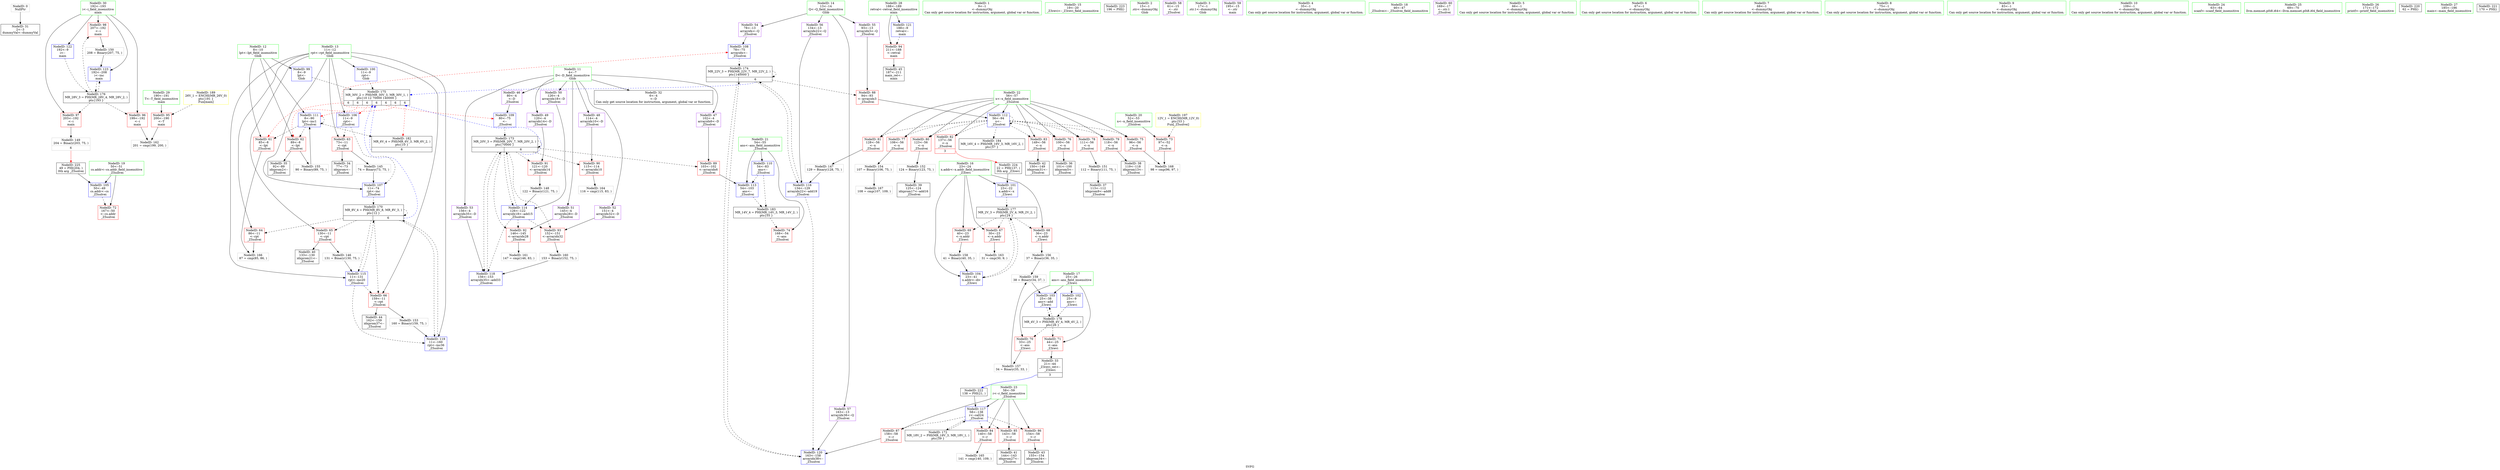 digraph "SVFG" {
	label="SVFG";

	Node0x557693574950 [shape=record,color=grey,label="{NodeID: 0\nNullPtr}"];
	Node0x557693574950 -> Node0x55769358eb20[style=solid];
	Node0x55769358fa20 [shape=record,color=red,label="{NodeID: 97\n203\<--192\n\<--i\nmain\n}"];
	Node0x55769358fa20 -> Node0x557693597240[style=solid];
	Node0x55769358dc00 [shape=record,color=green,label="{NodeID: 14\n13\<--14\nQ\<--Q_field_insensitive\nGlob }"];
	Node0x55769358dc00 -> Node0x557693590e50[style=solid];
	Node0x55769358dc00 -> Node0x557693590f20[style=solid];
	Node0x55769358dc00 -> Node0x557693590ff0[style=solid];
	Node0x55769358dc00 -> Node0x5576935910c0[style=solid];
	Node0x5576935905e0 [shape=record,color=blue,label="{NodeID: 111\n8\<--90\nlpt\<--inc1\n_Z5solvei\n}"];
	Node0x5576935905e0 -> Node0x557693591400[style=dashed];
	Node0x5576935905e0 -> Node0x5576935914d0[style=dashed];
	Node0x5576935905e0 -> Node0x5576935905e0[style=dashed];
	Node0x5576935905e0 -> Node0x5576935a2bf0[style=dashed];
	Node0x55769358e8b0 [shape=record,color=green,label="{NodeID: 28\n188\<--189\nretval\<--retval_field_insensitive\nmain\n}"];
	Node0x55769358e8b0 -> Node0x557693592ed0[style=solid];
	Node0x55769358e8b0 -> Node0x557693595530[style=solid];
	Node0x55769358f470 [shape=record,color=black,label="{NodeID: 42\n150\<--149\nidxprom31\<--\n_Z5solvei\n}"];
	Node0x5576935b2aa0 [shape=record,color=black,label="{NodeID: 222\n138 = PHI(21, )\n}"];
	Node0x5576935b2aa0 -> Node0x5576935951f0[style=solid];
	Node0x557693590ff0 [shape=record,color=purple,label="{NodeID: 56\n134\<--13\narrayidx22\<--Q\n_Z5solvei\n}"];
	Node0x557693590ff0 -> Node0x557693595120[style=solid];
	Node0x557693597840 [shape=record,color=grey,label="{NodeID: 153\n160 = Binary(159, 75, )\n}"];
	Node0x557693597840 -> Node0x557693595390[style=solid];
	Node0x557693591b50 [shape=record,color=red,label="{NodeID: 70\n33\<--25\n\<--ans\n_Z3revi\n}"];
	Node0x557693591b50 -> Node0x557693597e40[style=solid];
	Node0x557693598d40 [shape=record,color=grey,label="{NodeID: 167\n108 = cmp(107, 109, )\n}"];
	Node0x5576935926b0 [shape=record,color=red,label="{NodeID: 84\n140\<--58\n\<--r\n_Z5solvei\n}"];
	Node0x5576935926b0 -> Node0x557693598a40[style=solid];
	Node0x557693575af0 [shape=record,color=green,label="{NodeID: 1\n9\<--1\n\<--dummyObj\nCan only get source location for instruction, argument, global var or function.}"];
	Node0x55769358faf0 [shape=record,color=red,label="{NodeID: 98\n207\<--192\n\<--i\nmain\n}"];
	Node0x55769358faf0 -> Node0x5576935973c0[style=solid];
	Node0x55769358dd00 [shape=record,color=green,label="{NodeID: 15\n19\<--20\n_Z3revi\<--_Z3revi_field_insensitive\n}"];
	Node0x5576935906b0 [shape=record,color=blue,label="{NodeID: 112\n56\<--94\nx\<--\n_Z5solvei\n}"];
	Node0x5576935906b0 -> Node0x557693591f60[style=dashed];
	Node0x5576935906b0 -> Node0x557693592030[style=dashed];
	Node0x5576935906b0 -> Node0x557693592100[style=dashed];
	Node0x5576935906b0 -> Node0x5576935921d0[style=dashed];
	Node0x5576935906b0 -> Node0x5576935922a0[style=dashed];
	Node0x5576935906b0 -> Node0x557693592370[style=dashed];
	Node0x5576935906b0 -> Node0x557693592440[style=dashed];
	Node0x5576935906b0 -> Node0x557693592510[style=dashed];
	Node0x5576935906b0 -> Node0x5576935925e0[style=dashed];
	Node0x5576935906b0 -> Node0x5576935906b0[style=dashed];
	Node0x5576935906b0 -> Node0x5576935a35f0[style=dashed];
	Node0x55769358e980 [shape=record,color=green,label="{NodeID: 29\n190\<--191\nT\<--T_field_insensitive\nmain\n}"];
	Node0x55769358e980 -> Node0x557693592fa0[style=solid];
	Node0x55769358f540 [shape=record,color=black,label="{NodeID: 43\n155\<--154\nidxprom34\<--\n_Z5solvei\n}"];
	Node0x5576935b3220 [shape=record,color=black,label="{NodeID: 223\n196 = PHI()\n}"];
	Node0x5576935910c0 [shape=record,color=purple,label="{NodeID: 57\n163\<--13\narrayidx38\<--Q\n_Z5solvei\n}"];
	Node0x5576935910c0 -> Node0x557693595460[style=solid];
	Node0x5576935979c0 [shape=record,color=grey,label="{NodeID: 154\n107 = Binary(106, 75, )\n}"];
	Node0x5576935979c0 -> Node0x557693598d40[style=solid];
	Node0x557693591c20 [shape=record,color=red,label="{NodeID: 71\n44\<--25\n\<--ans\n_Z3revi\n}"];
	Node0x557693591c20 -> Node0x55769358ed20[style=solid];
	Node0x557693598ec0 [shape=record,color=grey,label="{NodeID: 168\n98 = cmp(96, 97, )\n}"];
	Node0x557693592780 [shape=record,color=red,label="{NodeID: 85\n143\<--58\n\<--r\n_Z5solvei\n}"];
	Node0x557693592780 -> Node0x55769358f3a0[style=solid];
	Node0x55769358c930 [shape=record,color=green,label="{NodeID: 2\n15\<--1\n.str\<--dummyObj\nGlob }"];
	Node0x5576935a2bf0 [shape=record,color=black,label="{NodeID: 182\nMR_6V_4 = PHI(MR_6V_3, MR_6V_2, )\npts\{10 \}\n|{<s0>6}}"];
	Node0x5576935a2bf0:s0 -> Node0x5576935a0890[style=dashed,color=blue];
	Node0x55769358fbc0 [shape=record,color=blue,label="{NodeID: 99\n8\<--9\nlpt\<--\nGlob }"];
	Node0x55769358fbc0 -> Node0x5576935a0890[style=dashed];
	Node0x55769358de00 [shape=record,color=green,label="{NodeID: 16\n23\<--24\nx.addr\<--x.addr_field_insensitive\n_Z3revi\n}"];
	Node0x55769358de00 -> Node0x5576935918e0[style=solid];
	Node0x55769358de00 -> Node0x5576935919b0[style=solid];
	Node0x55769358de00 -> Node0x557693591a80[style=solid];
	Node0x55769358de00 -> Node0x55769358fdc0[style=solid];
	Node0x55769358de00 -> Node0x557693590030[style=solid];
	Node0x557693590780 [shape=record,color=blue,label="{NodeID: 113\n54\<--103\nans\<--\n_Z5solvei\n}"];
	Node0x557693590780 -> Node0x5576935a30f0[style=dashed];
	Node0x55769358ea50 [shape=record,color=green,label="{NodeID: 30\n192\<--193\ni\<--i_field_insensitive\nmain\n}"];
	Node0x55769358ea50 -> Node0x55769358f950[style=solid];
	Node0x55769358ea50 -> Node0x55769358fa20[style=solid];
	Node0x55769358ea50 -> Node0x55769358faf0[style=solid];
	Node0x55769358ea50 -> Node0x557693595600[style=solid];
	Node0x55769358ea50 -> Node0x5576935956d0[style=solid];
	Node0x55769358f610 [shape=record,color=black,label="{NodeID: 44\n162\<--159\nidxprom37\<--\n_Z5solvei\n}"];
	Node0x5576935b32f0 [shape=record,color=black,label="{NodeID: 224\n22 = PHI(137, )\n0th arg _Z3revi }"];
	Node0x5576935b32f0 -> Node0x55769358fdc0[style=solid];
	Node0x557693591190 [shape=record,color=purple,label="{NodeID: 58\n61\<--15\n\<--.str\n_Z5solvei\n}"];
	Node0x557693597b40 [shape=record,color=grey,label="{NodeID: 155\n90 = Binary(89, 75, )\n}"];
	Node0x557693597b40 -> Node0x5576935905e0[style=solid];
	Node0x557693591cf0 [shape=record,color=red,label="{NodeID: 72\n167\<--50\n\<--cs.addr\n_Z5solvei\n}"];
	Node0x557693592850 [shape=record,color=red,label="{NodeID: 86\n154\<--58\n\<--r\n_Z5solvei\n}"];
	Node0x557693592850 -> Node0x55769358f540[style=solid];
	Node0x55769358cc30 [shape=record,color=green,label="{NodeID: 3\n17\<--1\n.str.1\<--dummyObj\nGlob }"];
	Node0x5576935a30f0 [shape=record,color=black,label="{NodeID: 183\nMR_14V_4 = PHI(MR_14V_3, MR_14V_2, )\npts\{55 \}\n}"];
	Node0x5576935a30f0 -> Node0x557693591e90[style=dashed];
	Node0x55769358fcc0 [shape=record,color=blue,label="{NodeID: 100\n11\<--9\nrpt\<--\nGlob }"];
	Node0x55769358fcc0 -> Node0x5576935a0890[style=dashed];
	Node0x55769358ded0 [shape=record,color=green,label="{NodeID: 17\n25\<--26\nans\<--ans_field_insensitive\n_Z3revi\n}"];
	Node0x55769358ded0 -> Node0x557693591b50[style=solid];
	Node0x55769358ded0 -> Node0x557693591c20[style=solid];
	Node0x55769358ded0 -> Node0x55769358fe90[style=solid];
	Node0x55769358ded0 -> Node0x55769358ff60[style=solid];
	Node0x557693593d40 [shape=record,color=yellow,style=double,label="{NodeID: 197\n12V_1 = ENCHI(MR_12V_0)\npts\{53 \}\nFun[_Z5solvei]}"];
	Node0x557693593d40 -> Node0x557693591dc0[style=dashed];
	Node0x557693590850 [shape=record,color=blue,label="{NodeID: 114\n126\<--122\narrayidx18\<--add15\n_Z5solvei\n}"];
	Node0x557693590850 -> Node0x557693592d30[style=dashed];
	Node0x557693590850 -> Node0x557693592e00[style=dashed];
	Node0x557693590850 -> Node0x5576935952c0[style=dashed];
	Node0x557693590850 -> Node0x55769359fe90[style=dashed];
	Node0x55769358eb20 [shape=record,color=black,label="{NodeID: 31\n2\<--3\ndummyVal\<--dummyVal\n}"];
	Node0x55769358f6e0 [shape=record,color=black,label="{NodeID: 45\n187\<--211\nmain_ret\<--\nmain\n}"];
	Node0x5576935b3420 [shape=record,color=black,label="{NodeID: 225\n49 = PHI(204, )\n0th arg _Z5solvei }"];
	Node0x5576935b3420 -> Node0x557693590100[style=solid];
	Node0x557693591260 [shape=record,color=purple,label="{NodeID: 59\n195\<--15\n\<--.str\nmain\n}"];
	Node0x557693597cc0 [shape=record,color=grey,label="{NodeID: 156\n37 = Binary(36, 35, )\n}"];
	Node0x557693597cc0 -> Node0x557693598140[style=solid];
	Node0x557693591dc0 [shape=record,color=red,label="{NodeID: 73\n97\<--52\n\<--n\n_Z5solvei\n}"];
	Node0x557693591dc0 -> Node0x557693598ec0[style=solid];
	Node0x55769359ef90 [shape=record,color=black,label="{NodeID: 170\nMR_8V_4 = PHI(MR_8V_8, MR_8V_3, )\npts\{12 \}\n|{|<s6>6}}"];
	Node0x55769359ef90 -> Node0x557693591670[style=dashed];
	Node0x55769359ef90 -> Node0x557693591740[style=dashed];
	Node0x55769359ef90 -> Node0x557693591810[style=dashed];
	Node0x55769359ef90 -> Node0x557693595090[style=dashed];
	Node0x55769359ef90 -> Node0x557693595390[style=dashed];
	Node0x55769359ef90 -> Node0x55769359ef90[style=dashed];
	Node0x55769359ef90:s6 -> Node0x5576935a0890[style=dashed,color=blue];
	Node0x557693592920 [shape=record,color=red,label="{NodeID: 87\n158\<--58\n\<--r\n_Z5solvei\n}"];
	Node0x557693592920 -> Node0x557693595460[style=solid];
	Node0x55769358ccc0 [shape=record,color=green,label="{NodeID: 4\n35\<--1\n\<--dummyObj\nCan only get source location for instruction, argument, global var or function.}"];
	Node0x5576935a35f0 [shape=record,color=black,label="{NodeID: 184\nMR_16V_4 = PHI(MR_16V_3, MR_16V_2, )\npts\{57 \}\n}"];
	Node0x55769358fdc0 [shape=record,color=blue,label="{NodeID: 101\n23\<--22\nx.addr\<--x\n_Z3revi\n}"];
	Node0x55769358fdc0 -> Node0x5576935a12f0[style=dashed];
	Node0x55769358dfa0 [shape=record,color=green,label="{NodeID: 18\n46\<--47\n_Z5solvei\<--_Z5solvei_field_insensitive\n}"];
	Node0x557693595090 [shape=record,color=blue,label="{NodeID: 115\n11\<--131\nrpt\<--inc20\n_Z5solvei\n}"];
	Node0x557693595090 -> Node0x557693591810[style=dashed];
	Node0x557693595090 -> Node0x557693595390[style=dashed];
	Node0x557693595090 -> Node0x55769359ef90[style=dashed];
	Node0x55769358ec20 [shape=record,color=black,label="{NodeID: 32\n6\<--4\n\<--D\nCan only get source location for instruction, argument, global var or function.}"];
	Node0x55769358f7b0 [shape=record,color=purple,label="{NodeID: 46\n80\<--4\n\<--D\n_Z5solvei\n}"];
	Node0x55769358f7b0 -> Node0x557693590440[style=solid];
	Node0x557693591330 [shape=record,color=purple,label="{NodeID: 60\n169\<--17\n\<--.str.1\n_Z5solvei\n}"];
	Node0x557693597e40 [shape=record,color=grey,label="{NodeID: 157\n34 = Binary(35, 33, )\n}"];
	Node0x557693597e40 -> Node0x557693598140[style=solid];
	Node0x557693591e90 [shape=record,color=red,label="{NodeID: 74\n168\<--54\n\<--ans\n_Z5solvei\n}"];
	Node0x5576935929f0 [shape=record,color=red,label="{NodeID: 88\n94\<--93\n\<--arrayidx3\n_Z5solvei\n}"];
	Node0x5576935929f0 -> Node0x5576935906b0[style=solid];
	Node0x55769358cd50 [shape=record,color=green,label="{NodeID: 5\n66\<--1\n\<--dummyObj\nCan only get source location for instruction, argument, global var or function.}"];
	Node0x55769358fe90 [shape=record,color=blue,label="{NodeID: 102\n25\<--9\nans\<--\n_Z3revi\n}"];
	Node0x55769358fe90 -> Node0x5576935a17f0[style=dashed];
	Node0x55769358e0a0 [shape=record,color=green,label="{NodeID: 19\n50\<--51\ncs.addr\<--cs.addr_field_insensitive\n_Z5solvei\n}"];
	Node0x55769358e0a0 -> Node0x557693591cf0[style=solid];
	Node0x55769358e0a0 -> Node0x557693590100[style=solid];
	Node0x557693595120 [shape=record,color=blue,label="{NodeID: 116\n134\<--129\narrayidx22\<--add19\n_Z5solvei\n}"];
	Node0x557693595120 -> Node0x557693595460[style=dashed];
	Node0x557693595120 -> Node0x5576935a0390[style=dashed];
	Node0x55769358ed20 [shape=record,color=black,label="{NodeID: 33\n21\<--44\n_Z3revi_ret\<--\n_Z3revi\n|{<s0>3}}"];
	Node0x55769358ed20:s0 -> Node0x5576935b2aa0[style=solid,color=blue];
	Node0x55769358f880 [shape=record,color=purple,label="{NodeID: 47\n102\<--4\narrayidx6\<--D\n_Z5solvei\n}"];
	Node0x55769358f880 -> Node0x557693592ac0[style=solid];
	Node0x557693591400 [shape=record,color=red,label="{NodeID: 61\n85\<--8\n\<--lpt\n_Z5solvei\n}"];
	Node0x557693591400 -> Node0x557693598bc0[style=solid];
	Node0x557693597fc0 [shape=record,color=grey,label="{NodeID: 158\n41 = Binary(40, 35, )\n}"];
	Node0x557693597fc0 -> Node0x557693590030[style=solid];
	Node0x557693591f60 [shape=record,color=red,label="{NodeID: 75\n96\<--56\n\<--x\n_Z5solvei\n}"];
	Node0x557693591f60 -> Node0x557693598ec0[style=solid];
	Node0x55769359f990 [shape=record,color=black,label="{NodeID: 172\nMR_18V_2 = PHI(MR_18V_3, MR_18V_1, )\npts\{59 \}\n}"];
	Node0x55769359f990 -> Node0x5576935951f0[style=dashed];
	Node0x557693592ac0 [shape=record,color=red,label="{NodeID: 89\n103\<--102\n\<--arrayidx6\n_Z5solvei\n}"];
	Node0x557693592ac0 -> Node0x557693590780[style=solid];
	Node0x55769358cde0 [shape=record,color=green,label="{NodeID: 6\n67\<--1\n\<--dummyObj\nCan only get source location for instruction, argument, global var or function.}"];
	Node0x55769358ff60 [shape=record,color=blue,label="{NodeID: 103\n25\<--38\nans\<--add\n_Z3revi\n}"];
	Node0x55769358ff60 -> Node0x5576935a17f0[style=dashed];
	Node0x55769358e170 [shape=record,color=green,label="{NodeID: 20\n52\<--53\nn\<--n_field_insensitive\n_Z5solvei\n}"];
	Node0x55769358e170 -> Node0x557693591dc0[style=solid];
	Node0x5576935951f0 [shape=record,color=blue,label="{NodeID: 117\n58\<--138\nr\<--call24\n_Z5solvei\n}"];
	Node0x5576935951f0 -> Node0x5576935926b0[style=dashed];
	Node0x5576935951f0 -> Node0x557693592780[style=dashed];
	Node0x5576935951f0 -> Node0x557693592850[style=dashed];
	Node0x5576935951f0 -> Node0x557693592920[style=dashed];
	Node0x5576935951f0 -> Node0x55769359f990[style=dashed];
	Node0x55769358edf0 [shape=record,color=black,label="{NodeID: 34\n77\<--73\nidxprom\<--\n_Z5solvei\n}"];
	Node0x557693590970 [shape=record,color=purple,label="{NodeID: 48\n114\<--4\narrayidx10\<--D\n_Z5solvei\n}"];
	Node0x557693590970 -> Node0x557693592b90[style=solid];
	Node0x557693596c40 [shape=record,color=grey,label="{NodeID: 145\n74 = Binary(73, 75, )\n}"];
	Node0x557693596c40 -> Node0x5576935902a0[style=solid];
	Node0x5576935914d0 [shape=record,color=red,label="{NodeID: 62\n89\<--8\n\<--lpt\n_Z5solvei\n}"];
	Node0x5576935914d0 -> Node0x55769358eec0[style=solid];
	Node0x5576935914d0 -> Node0x557693597b40[style=solid];
	Node0x557693598140 [shape=record,color=grey,label="{NodeID: 159\n38 = Binary(34, 37, )\n}"];
	Node0x557693598140 -> Node0x55769358ff60[style=solid];
	Node0x557693592030 [shape=record,color=red,label="{NodeID: 76\n100\<--56\n\<--x\n_Z5solvei\n}"];
	Node0x557693592030 -> Node0x55769358ef90[style=solid];
	Node0x55769359fe90 [shape=record,color=black,label="{NodeID: 173\nMR_20V_3 = PHI(MR_20V_7, MR_20V_2, )\npts\{70000 \}\n|{|<s8>6}}"];
	Node0x55769359fe90 -> Node0x557693592ac0[style=dashed];
	Node0x55769359fe90 -> Node0x557693592b90[style=dashed];
	Node0x55769359fe90 -> Node0x557693592c60[style=dashed];
	Node0x55769359fe90 -> Node0x557693592d30[style=dashed];
	Node0x55769359fe90 -> Node0x557693592e00[style=dashed];
	Node0x55769359fe90 -> Node0x557693590850[style=dashed];
	Node0x55769359fe90 -> Node0x5576935952c0[style=dashed];
	Node0x55769359fe90 -> Node0x55769359fe90[style=dashed];
	Node0x55769359fe90:s8 -> Node0x5576935a0890[style=dashed,color=blue];
	Node0x557693592b90 [shape=record,color=red,label="{NodeID: 90\n115\<--114\n\<--arrayidx10\n_Z5solvei\n}"];
	Node0x557693592b90 -> Node0x5576935988c0[style=solid];
	Node0x55769358d620 [shape=record,color=green,label="{NodeID: 7\n68\<--1\n\<--dummyObj\nCan only get source location for instruction, argument, global var or function.}"];
	Node0x557693590030 [shape=record,color=blue,label="{NodeID: 104\n23\<--41\nx.addr\<--div\n_Z3revi\n}"];
	Node0x557693590030 -> Node0x5576935a12f0[style=dashed];
	Node0x55769358e240 [shape=record,color=green,label="{NodeID: 21\n54\<--55\nans\<--ans_field_insensitive\n_Z5solvei\n}"];
	Node0x55769358e240 -> Node0x557693591e90[style=solid];
	Node0x55769358e240 -> Node0x557693590510[style=solid];
	Node0x55769358e240 -> Node0x557693590780[style=solid];
	Node0x5576935952c0 [shape=record,color=blue,label="{NodeID: 118\n156\<--153\narrayidx35\<--add33\n_Z5solvei\n}"];
	Node0x5576935952c0 -> Node0x55769359fe90[style=dashed];
	Node0x55769358eec0 [shape=record,color=black,label="{NodeID: 35\n92\<--89\nidxprom2\<--\n_Z5solvei\n}"];
	Node0x557693590a40 [shape=record,color=purple,label="{NodeID: 49\n120\<--4\narrayidx14\<--D\n_Z5solvei\n}"];
	Node0x557693590a40 -> Node0x557693592c60[style=solid];
	Node0x557693596dc0 [shape=record,color=grey,label="{NodeID: 146\n131 = Binary(130, 75, )\n}"];
	Node0x557693596dc0 -> Node0x557693595090[style=solid];
	Node0x5576935915a0 [shape=record,color=red,label="{NodeID: 63\n73\<--11\n\<--rpt\n_Z5solvei\n}"];
	Node0x5576935915a0 -> Node0x55769358edf0[style=solid];
	Node0x5576935915a0 -> Node0x557693596c40[style=solid];
	Node0x5576935982c0 [shape=record,color=grey,label="{NodeID: 160\n153 = Binary(152, 75, )\n}"];
	Node0x5576935982c0 -> Node0x5576935952c0[style=solid];
	Node0x557693592100 [shape=record,color=red,label="{NodeID: 77\n106\<--56\n\<--x\n_Z5solvei\n}"];
	Node0x557693592100 -> Node0x5576935979c0[style=solid];
	Node0x5576935a0390 [shape=record,color=black,label="{NodeID: 174\nMR_22V_3 = PHI(MR_22V_7, MR_22V_2, )\npts\{140000 \}\n|{|<s4>6}}"];
	Node0x5576935a0390 -> Node0x5576935929f0[style=dashed];
	Node0x5576935a0390 -> Node0x557693595120[style=dashed];
	Node0x5576935a0390 -> Node0x557693595460[style=dashed];
	Node0x5576935a0390 -> Node0x5576935a0390[style=dashed];
	Node0x5576935a0390:s4 -> Node0x5576935a0890[style=dashed,color=blue];
	Node0x557693592c60 [shape=record,color=red,label="{NodeID: 91\n121\<--120\n\<--arrayidx14\n_Z5solvei\n}"];
	Node0x557693592c60 -> Node0x5576935970c0[style=solid];
	Node0x55769358d6b0 [shape=record,color=green,label="{NodeID: 8\n75\<--1\n\<--dummyObj\nCan only get source location for instruction, argument, global var or function.}"];
	Node0x557693590100 [shape=record,color=blue,label="{NodeID: 105\n50\<--49\ncs.addr\<--cs\n_Z5solvei\n}"];
	Node0x557693590100 -> Node0x557693591cf0[style=dashed];
	Node0x55769358e310 [shape=record,color=green,label="{NodeID: 22\n56\<--57\nx\<--x_field_insensitive\n_Z5solvei\n}"];
	Node0x55769358e310 -> Node0x557693591f60[style=solid];
	Node0x55769358e310 -> Node0x557693592030[style=solid];
	Node0x55769358e310 -> Node0x557693592100[style=solid];
	Node0x55769358e310 -> Node0x5576935921d0[style=solid];
	Node0x55769358e310 -> Node0x5576935922a0[style=solid];
	Node0x55769358e310 -> Node0x557693592370[style=solid];
	Node0x55769358e310 -> Node0x557693592440[style=solid];
	Node0x55769358e310 -> Node0x557693592510[style=solid];
	Node0x55769358e310 -> Node0x5576935925e0[style=solid];
	Node0x55769358e310 -> Node0x5576935906b0[style=solid];
	Node0x557693595390 [shape=record,color=blue,label="{NodeID: 119\n11\<--160\nrpt\<--inc36\n_Z5solvei\n}"];
	Node0x557693595390 -> Node0x55769359ef90[style=dashed];
	Node0x55769358ef90 [shape=record,color=black,label="{NodeID: 36\n101\<--100\nidxprom5\<--\n_Z5solvei\n}"];
	Node0x557693590b10 [shape=record,color=purple,label="{NodeID: 50\n126\<--4\narrayidx18\<--D\n_Z5solvei\n}"];
	Node0x557693590b10 -> Node0x557693590850[style=solid];
	Node0x557693596f40 [shape=record,color=grey,label="{NodeID: 147\n129 = Binary(128, 75, )\n}"];
	Node0x557693596f40 -> Node0x557693595120[style=solid];
	Node0x557693591670 [shape=record,color=red,label="{NodeID: 64\n86\<--11\n\<--rpt\n_Z5solvei\n}"];
	Node0x557693591670 -> Node0x557693598bc0[style=solid];
	Node0x557693598440 [shape=record,color=grey,label="{NodeID: 161\n147 = cmp(146, 83, )\n}"];
	Node0x5576935921d0 [shape=record,color=red,label="{NodeID: 78\n111\<--56\n\<--x\n_Z5solvei\n}"];
	Node0x5576935921d0 -> Node0x557693597540[style=solid];
	Node0x5576935a0890 [shape=record,color=black,label="{NodeID: 175\nMR_30V_2 = PHI(MR_30V_3, MR_30V_1, )\npts\{10 12 70000 140000 \}\n|{<s0>6|<s1>6|<s2>6|<s3>6|<s4>6|<s5>6|<s6>6}}"];
	Node0x5576935a0890:s0 -> Node0x557693591400[style=dashed,color=red];
	Node0x5576935a0890:s1 -> Node0x5576935914d0[style=dashed,color=red];
	Node0x5576935a0890:s2 -> Node0x5576935901d0[style=dashed,color=red];
	Node0x5576935a0890:s3 -> Node0x557693590370[style=dashed,color=red];
	Node0x5576935a0890:s4 -> Node0x557693590440[style=dashed,color=red];
	Node0x5576935a0890:s5 -> Node0x5576935905e0[style=dashed,color=red];
	Node0x5576935a0890:s6 -> Node0x5576935a2bf0[style=dashed,color=red];
	Node0x557693592d30 [shape=record,color=red,label="{NodeID: 92\n146\<--145\n\<--arrayidx28\n_Z5solvei\n}"];
	Node0x557693592d30 -> Node0x557693598440[style=solid];
	Node0x55769358d740 [shape=record,color=green,label="{NodeID: 9\n83\<--1\n\<--dummyObj\nCan only get source location for instruction, argument, global var or function.}"];
	Node0x5576935a5510 [shape=record,color=yellow,style=double,label="{NodeID: 189\n26V_1 = ENCHI(MR_26V_0)\npts\{191 \}\nFun[main]}"];
	Node0x5576935a5510 -> Node0x557693592fa0[style=dashed];
	Node0x5576935901d0 [shape=record,color=blue,label="{NodeID: 106\n11\<--9\nrpt\<--\n_Z5solvei\n}"];
	Node0x5576935901d0 -> Node0x5576935915a0[style=dashed];
	Node0x5576935901d0 -> Node0x5576935902a0[style=dashed];
	Node0x55769358e3e0 [shape=record,color=green,label="{NodeID: 23\n58\<--59\nr\<--r_field_insensitive\n_Z5solvei\n}"];
	Node0x55769358e3e0 -> Node0x5576935926b0[style=solid];
	Node0x55769358e3e0 -> Node0x557693592780[style=solid];
	Node0x55769358e3e0 -> Node0x557693592850[style=solid];
	Node0x55769358e3e0 -> Node0x557693592920[style=solid];
	Node0x55769358e3e0 -> Node0x5576935951f0[style=solid];
	Node0x557693595460 [shape=record,color=blue,label="{NodeID: 120\n163\<--158\narrayidx38\<--\n_Z5solvei\n}"];
	Node0x557693595460 -> Node0x5576935a0390[style=dashed];
	Node0x55769358f060 [shape=record,color=black,label="{NodeID: 37\n113\<--112\nidxprom9\<--add8\n_Z5solvei\n}"];
	Node0x557693590be0 [shape=record,color=purple,label="{NodeID: 51\n145\<--4\narrayidx28\<--D\n_Z5solvei\n}"];
	Node0x557693590be0 -> Node0x557693592d30[style=solid];
	Node0x5576935970c0 [shape=record,color=grey,label="{NodeID: 148\n122 = Binary(121, 75, )\n}"];
	Node0x5576935970c0 -> Node0x557693590850[style=solid];
	Node0x557693591740 [shape=record,color=red,label="{NodeID: 65\n130\<--11\n\<--rpt\n_Z5solvei\n}"];
	Node0x557693591740 -> Node0x55769358f2d0[style=solid];
	Node0x557693591740 -> Node0x557693596dc0[style=solid];
	Node0x5576935985c0 [shape=record,color=grey,label="{NodeID: 162\n201 = cmp(199, 200, )\n}"];
	Node0x5576935922a0 [shape=record,color=red,label="{NodeID: 79\n118\<--56\n\<--x\n_Z5solvei\n}"];
	Node0x5576935922a0 -> Node0x55769358f130[style=solid];
	Node0x5576935a0df0 [shape=record,color=black,label="{NodeID: 176\nMR_28V_3 = PHI(MR_28V_4, MR_28V_2, )\npts\{193 \}\n}"];
	Node0x5576935a0df0 -> Node0x55769358f950[style=dashed];
	Node0x5576935a0df0 -> Node0x55769358fa20[style=dashed];
	Node0x5576935a0df0 -> Node0x55769358faf0[style=dashed];
	Node0x5576935a0df0 -> Node0x5576935956d0[style=dashed];
	Node0x557693592e00 [shape=record,color=red,label="{NodeID: 93\n152\<--151\n\<--arrayidx32\n_Z5solvei\n}"];
	Node0x557693592e00 -> Node0x5576935982c0[style=solid];
	Node0x55769358d800 [shape=record,color=green,label="{NodeID: 10\n109\<--1\n\<--dummyObj\nCan only get source location for instruction, argument, global var or function.}"];
	Node0x5576935902a0 [shape=record,color=blue,label="{NodeID: 107\n11\<--74\nrpt\<--inc\n_Z5solvei\n}"];
	Node0x5576935902a0 -> Node0x55769359ef90[style=dashed];
	Node0x55769358e4b0 [shape=record,color=green,label="{NodeID: 24\n63\<--64\nscanf\<--scanf_field_insensitive\n}"];
	Node0x557693595530 [shape=record,color=blue,label="{NodeID: 121\n188\<--9\nretval\<--\nmain\n}"];
	Node0x557693595530 -> Node0x557693592ed0[style=dashed];
	Node0x55769358f130 [shape=record,color=black,label="{NodeID: 38\n119\<--118\nidxprom13\<--\n_Z5solvei\n}"];
	Node0x557693590cb0 [shape=record,color=purple,label="{NodeID: 52\n151\<--4\narrayidx32\<--D\n_Z5solvei\n}"];
	Node0x557693590cb0 -> Node0x557693592e00[style=solid];
	Node0x557693597240 [shape=record,color=grey,label="{NodeID: 149\n204 = Binary(203, 75, )\n|{<s0>6}}"];
	Node0x557693597240:s0 -> Node0x5576935b3420[style=solid,color=red];
	Node0x557693591810 [shape=record,color=red,label="{NodeID: 66\n159\<--11\n\<--rpt\n_Z5solvei\n}"];
	Node0x557693591810 -> Node0x55769358f610[style=solid];
	Node0x557693591810 -> Node0x557693597840[style=solid];
	Node0x557693598740 [shape=record,color=grey,label="{NodeID: 163\n31 = cmp(30, 9, )\n}"];
	Node0x557693592370 [shape=record,color=red,label="{NodeID: 80\n123\<--56\n\<--x\n_Z5solvei\n}"];
	Node0x557693592370 -> Node0x5576935976c0[style=solid];
	Node0x5576935a12f0 [shape=record,color=black,label="{NodeID: 177\nMR_2V_3 = PHI(MR_2V_4, MR_2V_2, )\npts\{24 \}\n}"];
	Node0x5576935a12f0 -> Node0x5576935918e0[style=dashed];
	Node0x5576935a12f0 -> Node0x5576935919b0[style=dashed];
	Node0x5576935a12f0 -> Node0x557693591a80[style=dashed];
	Node0x5576935a12f0 -> Node0x557693590030[style=dashed];
	Node0x557693592ed0 [shape=record,color=red,label="{NodeID: 94\n211\<--188\n\<--retval\nmain\n}"];
	Node0x557693592ed0 -> Node0x55769358f6e0[style=solid];
	Node0x55769358d900 [shape=record,color=green,label="{NodeID: 11\n4\<--7\nD\<--D_field_insensitive\nGlob }"];
	Node0x55769358d900 -> Node0x55769358ec20[style=solid];
	Node0x55769358d900 -> Node0x55769358f7b0[style=solid];
	Node0x55769358d900 -> Node0x55769358f880[style=solid];
	Node0x55769358d900 -> Node0x557693590970[style=solid];
	Node0x55769358d900 -> Node0x557693590a40[style=solid];
	Node0x55769358d900 -> Node0x557693590b10[style=solid];
	Node0x55769358d900 -> Node0x557693590be0[style=solid];
	Node0x55769358d900 -> Node0x557693590cb0[style=solid];
	Node0x55769358d900 -> Node0x557693590d80[style=solid];
	Node0x557693590370 [shape=record,color=blue,label="{NodeID: 108\n78\<--75\narrayidx\<--\n_Z5solvei\n}"];
	Node0x557693590370 -> Node0x5576935a0390[style=dashed];
	Node0x55769358e5b0 [shape=record,color=green,label="{NodeID: 25\n69\<--70\nllvm.memset.p0i8.i64\<--llvm.memset.p0i8.i64_field_insensitive\n}"];
	Node0x557693595600 [shape=record,color=blue,label="{NodeID: 122\n192\<--9\ni\<--\nmain\n}"];
	Node0x557693595600 -> Node0x5576935a0df0[style=dashed];
	Node0x55769358f200 [shape=record,color=black,label="{NodeID: 39\n125\<--124\nidxprom17\<--add16\n_Z5solvei\n}"];
	Node0x557693590d80 [shape=record,color=purple,label="{NodeID: 53\n156\<--4\narrayidx35\<--D\n_Z5solvei\n}"];
	Node0x557693590d80 -> Node0x5576935952c0[style=solid];
	Node0x5576935973c0 [shape=record,color=grey,label="{NodeID: 150\n208 = Binary(207, 75, )\n}"];
	Node0x5576935973c0 -> Node0x5576935956d0[style=solid];
	Node0x5576935918e0 [shape=record,color=red,label="{NodeID: 67\n30\<--23\n\<--x.addr\n_Z3revi\n}"];
	Node0x5576935918e0 -> Node0x557693598740[style=solid];
	Node0x5576935988c0 [shape=record,color=grey,label="{NodeID: 164\n116 = cmp(115, 83, )\n}"];
	Node0x557693592440 [shape=record,color=red,label="{NodeID: 81\n128\<--56\n\<--x\n_Z5solvei\n}"];
	Node0x557693592440 -> Node0x557693596f40[style=solid];
	Node0x5576935a17f0 [shape=record,color=black,label="{NodeID: 178\nMR_4V_3 = PHI(MR_4V_4, MR_4V_2, )\npts\{26 \}\n}"];
	Node0x5576935a17f0 -> Node0x557693591b50[style=dashed];
	Node0x5576935a17f0 -> Node0x557693591c20[style=dashed];
	Node0x5576935a17f0 -> Node0x55769358ff60[style=dashed];
	Node0x557693592fa0 [shape=record,color=red,label="{NodeID: 95\n200\<--190\n\<--T\nmain\n}"];
	Node0x557693592fa0 -> Node0x5576935985c0[style=solid];
	Node0x55769358da00 [shape=record,color=green,label="{NodeID: 12\n8\<--10\nlpt\<--lpt_field_insensitive\nGlob }"];
	Node0x55769358da00 -> Node0x557693591400[style=solid];
	Node0x55769358da00 -> Node0x5576935914d0[style=solid];
	Node0x55769358da00 -> Node0x55769358fbc0[style=solid];
	Node0x55769358da00 -> Node0x5576935905e0[style=solid];
	Node0x557693590440 [shape=record,color=blue,label="{NodeID: 109\n80\<--75\n\<--\n_Z5solvei\n}"];
	Node0x557693590440 -> Node0x55769359fe90[style=dashed];
	Node0x55769358e6b0 [shape=record,color=green,label="{NodeID: 26\n171\<--172\nprintf\<--printf_field_insensitive\n}"];
	Node0x5576935956d0 [shape=record,color=blue,label="{NodeID: 123\n192\<--208\ni\<--inc\nmain\n}"];
	Node0x5576935956d0 -> Node0x5576935a0df0[style=dashed];
	Node0x55769358f2d0 [shape=record,color=black,label="{NodeID: 40\n133\<--130\nidxprom21\<--\n_Z5solvei\n}"];
	Node0x5576933b12b0 [shape=record,color=black,label="{NodeID: 220\n62 = PHI()\n}"];
	Node0x557693590e50 [shape=record,color=purple,label="{NodeID: 54\n78\<--13\narrayidx\<--Q\n_Z5solvei\n}"];
	Node0x557693590e50 -> Node0x557693590370[style=solid];
	Node0x557693597540 [shape=record,color=grey,label="{NodeID: 151\n112 = Binary(111, 75, )\n}"];
	Node0x557693597540 -> Node0x55769358f060[style=solid];
	Node0x5576935919b0 [shape=record,color=red,label="{NodeID: 68\n36\<--23\n\<--x.addr\n_Z3revi\n}"];
	Node0x5576935919b0 -> Node0x557693597cc0[style=solid];
	Node0x557693598a40 [shape=record,color=grey,label="{NodeID: 165\n141 = cmp(140, 109, )\n}"];
	Node0x557693592510 [shape=record,color=red,label="{NodeID: 82\n137\<--56\n\<--x\n_Z5solvei\n|{<s0>3}}"];
	Node0x557693592510:s0 -> Node0x5576935b32f0[style=solid,color=red];
	Node0x55769358f950 [shape=record,color=red,label="{NodeID: 96\n199\<--192\n\<--i\nmain\n}"];
	Node0x55769358f950 -> Node0x5576935985c0[style=solid];
	Node0x55769358db00 [shape=record,color=green,label="{NodeID: 13\n11\<--12\nrpt\<--rpt_field_insensitive\nGlob }"];
	Node0x55769358db00 -> Node0x5576935915a0[style=solid];
	Node0x55769358db00 -> Node0x557693591670[style=solid];
	Node0x55769358db00 -> Node0x557693591740[style=solid];
	Node0x55769358db00 -> Node0x557693591810[style=solid];
	Node0x55769358db00 -> Node0x55769358fcc0[style=solid];
	Node0x55769358db00 -> Node0x5576935901d0[style=solid];
	Node0x55769358db00 -> Node0x5576935902a0[style=solid];
	Node0x55769358db00 -> Node0x557693595090[style=solid];
	Node0x55769358db00 -> Node0x557693595390[style=solid];
	Node0x557693590510 [shape=record,color=blue,label="{NodeID: 110\n54\<--83\nans\<--\n_Z5solvei\n}"];
	Node0x557693590510 -> Node0x557693590780[style=dashed];
	Node0x557693590510 -> Node0x5576935a30f0[style=dashed];
	Node0x55769358e7b0 [shape=record,color=green,label="{NodeID: 27\n185\<--186\nmain\<--main_field_insensitive\n}"];
	Node0x55769358f3a0 [shape=record,color=black,label="{NodeID: 41\n144\<--143\nidxprom27\<--\n_Z5solvei\n}"];
	Node0x5576935b29a0 [shape=record,color=black,label="{NodeID: 221\n170 = PHI()\n}"];
	Node0x557693590f20 [shape=record,color=purple,label="{NodeID: 55\n93\<--13\narrayidx3\<--Q\n_Z5solvei\n}"];
	Node0x557693590f20 -> Node0x5576935929f0[style=solid];
	Node0x5576935976c0 [shape=record,color=grey,label="{NodeID: 152\n124 = Binary(123, 75, )\n}"];
	Node0x5576935976c0 -> Node0x55769358f200[style=solid];
	Node0x557693591a80 [shape=record,color=red,label="{NodeID: 69\n40\<--23\n\<--x.addr\n_Z3revi\n}"];
	Node0x557693591a80 -> Node0x557693597fc0[style=solid];
	Node0x557693598bc0 [shape=record,color=grey,label="{NodeID: 166\n87 = cmp(85, 86, )\n}"];
	Node0x5576935925e0 [shape=record,color=red,label="{NodeID: 83\n149\<--56\n\<--x\n_Z5solvei\n}"];
	Node0x5576935925e0 -> Node0x55769358f470[style=solid];
}
